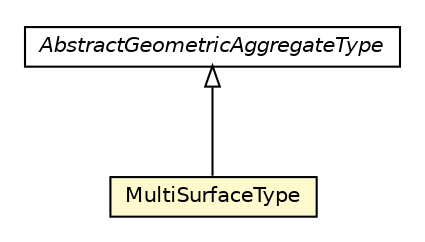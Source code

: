 #!/usr/local/bin/dot
#
# Class diagram 
# Generated by UMLGraph version R5_6-24-gf6e263 (http://www.umlgraph.org/)
#

digraph G {
	edge [fontname="Helvetica",fontsize=10,labelfontname="Helvetica",labelfontsize=10];
	node [fontname="Helvetica",fontsize=10,shape=plaintext];
	nodesep=0.25;
	ranksep=0.5;
	// nl.b3p.topnl.top250nl.AbstractGeometricAggregateType
	c26285 [label=<<table title="nl.b3p.topnl.top250nl.AbstractGeometricAggregateType" border="0" cellborder="1" cellspacing="0" cellpadding="2" port="p" href="./AbstractGeometricAggregateType.html">
		<tr><td><table border="0" cellspacing="0" cellpadding="1">
<tr><td align="center" balign="center"><font face="Helvetica-Oblique"> AbstractGeometricAggregateType </font></td></tr>
		</table></td></tr>
		</table>>, URL="./AbstractGeometricAggregateType.html", fontname="Helvetica", fontcolor="black", fontsize=10.0];
	// nl.b3p.topnl.top250nl.MultiSurfaceType
	c26315 [label=<<table title="nl.b3p.topnl.top250nl.MultiSurfaceType" border="0" cellborder="1" cellspacing="0" cellpadding="2" port="p" bgcolor="lemonChiffon" href="./MultiSurfaceType.html">
		<tr><td><table border="0" cellspacing="0" cellpadding="1">
<tr><td align="center" balign="center"> MultiSurfaceType </td></tr>
		</table></td></tr>
		</table>>, URL="./MultiSurfaceType.html", fontname="Helvetica", fontcolor="black", fontsize=10.0];
	//nl.b3p.topnl.top250nl.MultiSurfaceType extends nl.b3p.topnl.top250nl.AbstractGeometricAggregateType
	c26285:p -> c26315:p [dir=back,arrowtail=empty];
}

